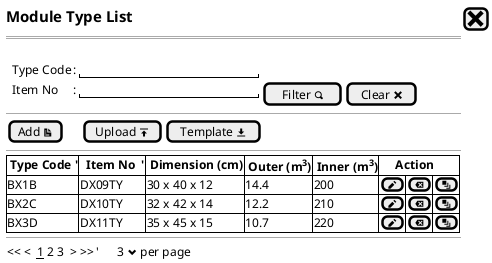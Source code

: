 @startsalt
{
  <size:15><b>Module Type List|[<size:25><&x>]|*
  ==
  .
  {
      .|Type Code    |: |"                      "|*
      .|Item No      |: |"                      "| [Filter <&magnifying-glass>]| [Clear <&x>]| *      

  }
  --
  {
  [Add <&document>]|.|.|.|[Upload <&data-transfer-upload>]| [Template <&data-transfer-download>]|*
  }
  --
  {#
    |<b> Type Code '|<b>  Item No  '|<b> Dimension (cm)  |<b> Outer (m<sup>3</sup>)   |<b> Inner (m<sup>3</sup>)   |<b>     Action |*|*|*
    | BX1B          | DX09TY        | 30 x 40 x 12       | 14.4                       | 200                        | [<&pencil>]|[<&delete>]|[<&layers>]|*
    | BX2C          | DX10TY        | 32 x 42 x 14       | 12.2                       | 210                        | [<&pencil>]|[<&delete>]|[<&layers>]|*
    | BX3D          | DX11TY        | 35 x 45 x 15       | 10.7                       | 220                        | [<&pencil>]|[<&delete>]|[<&layers>]|*
  }
  --
  {
  << <  __1__ 2 3  > >>  |'      3 <&chevron-bottom> per page |*
  }
}
@endsalt
@enduml
